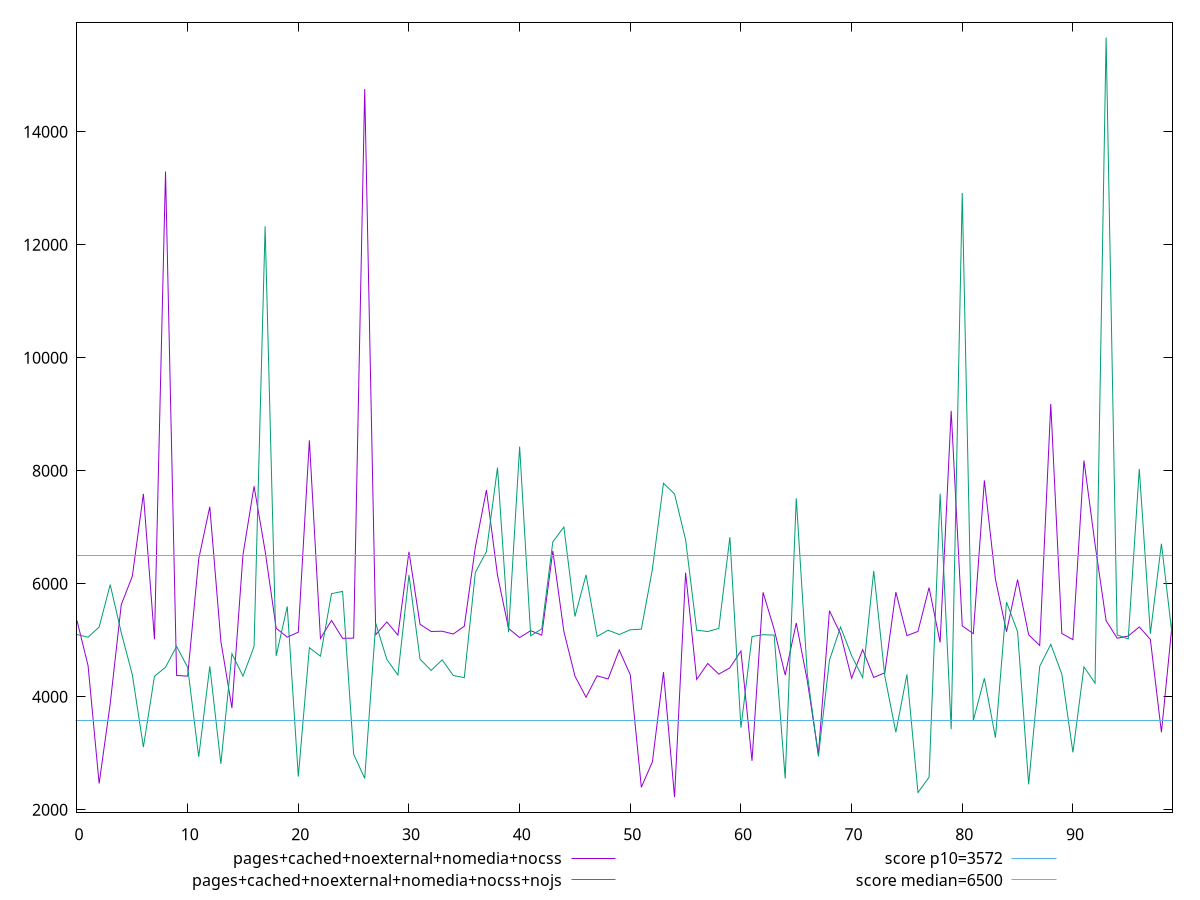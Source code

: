 reset

$pagesCachedNoexternalNomediaNocss <<EOF
0 5347.2564999999995
1 4548.1415
2 2462.3089999999997
3 3873.538
4 5628.485500000001
5 6131.424999999999
6 7588.947000000002
7 5016.201
8 13294.159
9 4375.362
10 4363.0305
11 6437.6939999999995
12 7361.361
13 4982.7255000000005
14 3797.458
15 6512.456999999999
16 7722.764
17 6577.756
18 5210.99
19 5053.195
20 5140.845499999999
21 8536.337500000001
22 5029.123500000001
23 5349.3995
24 5031.295
25 5036.4
26 14752.912999999999
27 5097.3814999999995
28 5321.932500000001
29 5088.9974999999995
30 6564.018000000001
31 5280.299999999999
32 5153.6
33 5158.115
34 5108.0575
35 5246.422500000001
36 6647.599000000001
37 7655.930000000001
38 6149
39 5206.0825
40 5045.3675
41 5167.5825
42 5088.467500000001
43 6580.226000000002
44 5151.609
45 4364.058499999999
46 3989.913000000001
47 4369.25
48 4313.325500000001
49 4825.611000000001
50 4387.0625
51 2395.9759999999997
52 2848.0185
53 4434.291
54 2221.2619999999997
55 6193.896999999999
56 4304.0785
57 4586.7245
58 4398.181
59 4510.357499999999
60 4808.911
61 2864.356
62 5846.1494999999995
63 5191.538500000001
64 4383.18
65 5304.227
66 4279.6455000000005
67 2979.554
68 5521.172
69 5109.3675
70 4326.391
71 4832.2185
72 4339.804
73 4421.508
74 5850.243
75 5080.290999999999
76 5154.5605
77 5929.635
78 4960.218
79 9057.93
80 5251.8665
81 5115.737
82 7827.8139999999985
83 6075.593
84 5148.888000000001
85 6071.579500000001
86 5095.4565
87 4905.6984999999995
88 9180.902999999998
89 5117.784
90 5008.6125
91 8179.358
92 6697.696
93 5344.511
94 5033.937
95 5073.473
96 5234.2485
97 5013.6265
98 3368.8549999999996
99 5354.3735
EOF

$pagesCachedNoexternalNomediaNocssNojs <<EOF
0 5099.8144999999995
1 5051.968000000001
2 5231.862
3 5981.777499999999
4 5132.0085
5 4387.7055
6 3107.2695000000003
7 4360.917
8 4521.188999999999
9 4890.136
10 4518.329
11 2933.6645
12 4537.255
13 2810.2025000000003
14 4759.547500000001
15 4363.434
16 4889.039000000001
17 12324.845999999998
18 4722.449499999999
19 5596.4665
20 2586.105
21 4866.950999999999
22 4715.5005
23 5823.2255
24 5863.268000000001
25 2981.1305
26 2553.4930000000004
27 5298.227
28 4658.7384999999995
29 4382.7695
30 6153.2325
31 4664.142
32 4464.3675
33 4650.6085
34 4375.308999999999
35 4336.130999999999
36 6198.572
37 6568.533500000001
38 8055.051000000001
39 5138.939000000001
40 8424.89
41 5076.5555
42 5199.8910000000005
43 6739.789000000001
44 7002.1535
45 5418.934000000001
46 6154.579
47 5065.843
48 5176.517500000001
49 5099.049
50 5183.8
51 5194.325500000001
52 6257.0795
53 7777.219
54 7586.451999999998
55 6774.512
56 5176.0595
57 5152.6759999999995
58 5207.316500000001
59 6822.920999999999
60 3450.249
61 5063.208
62 5096.586499999999
63 5088.887999999999
64 2550.715
65 7511.980000000001
66 4397.791499999999
67 2941.681
68 4643.2074999999995
69 5233.4885
70 4727.1055
71 4336.888999999999
72 6224.457
73 4365.308999999999
74 3370.043
75 4392.9805
76 2302.6250000000005
77 2574.193
78 7591.764499999999
79 3424.0689999999995
80 12915.356999999996
81 3580.45
82 4325.664
83 3273.553
84 5673.711999999999
85 5149.403
86 2447.5350000000003
87 4535.9995
88 4926.4980000000005
89 4399.174
90 3014.1574999999993
91 4527.015
92 4238.316
93 15666.501
94 5092.5650000000005
95 5021.913500000001
96 8030.4800000000005
97 5115.607999999999
98 6707.131
99 5034.929
EOF

set key outside below
set xrange [0:99]
set yrange [1952.3572199999996:15935.405780000001]
set trange [1952.3572199999996:15935.405780000001]
set terminal svg size 640, 520 enhanced background rgb 'white'
set output "reprap/first-cpu-idle/comparison/line/4_vs_5.svg"

plot $pagesCachedNoexternalNomediaNocss title "pages+cached+noexternal+nomedia+nocss" with line, \
     $pagesCachedNoexternalNomediaNocssNojs title "pages+cached+noexternal+nomedia+nocss+nojs" with line, \
     3572 title "score p10=3572", \
     6500 title "score median=6500"

reset
